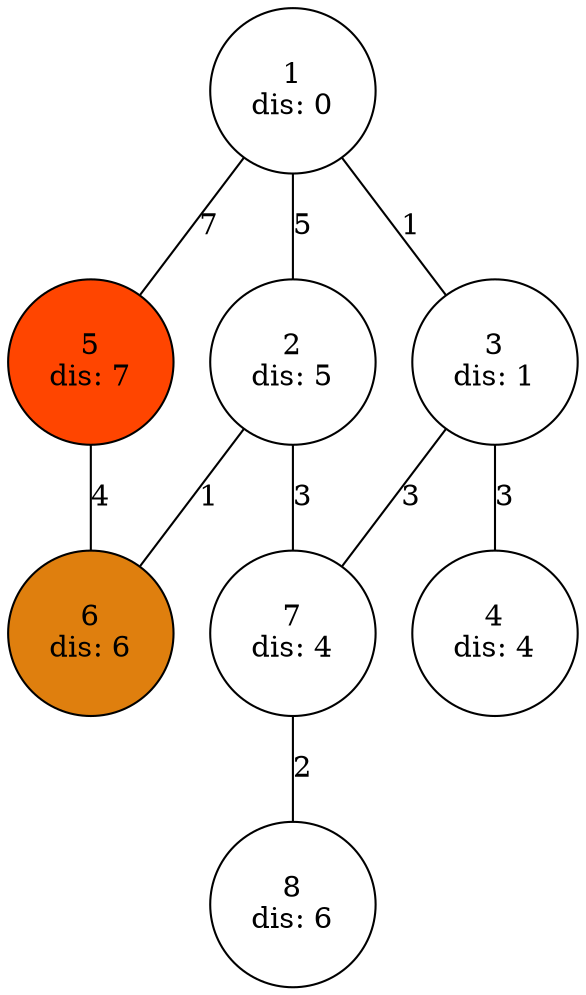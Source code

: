 graph {
   node [style="filled"]
    1 [label="1\ndis: 0" shape="circle" fillcolor="#ffffff" ]
    2 [label="2\ndis: 5" shape="circle" fillcolor="#ffffff" ]
    3 [label="3\ndis: 1" shape="circle" fillcolor="#ffffff" ]
    4 [label="4\ndis: 4" shape="circle" fillcolor="#ffffff" ]
    5 [label="5\ndis: 7" shape="circle" fillcolor="#ff4500" ]
    6 [label="6\ndis: 6" shape="circle" fillcolor="#df7f0e" ]
    7 [label="7\ndis: 4" shape="circle" fillcolor="#ffffff" ]
    8 [label="8\ndis: 6" shape="circle" fillcolor="#ffffff" ]
    1 -- 2 [label="5" color="#000000" ]
    1 -- 3 [label="1" color="#000000" ]
    1 -- 5 [label="7" color="#000000" ]
    2 -- 6 [label="1" color="#000000" ]
    2 -- 7 [label="3" color="#000000" ]
    3 -- 4 [label="3" color="#000000" ]
    3 -- 7 [label="3" color="#000000" ]
    5 -- 6 [label="4" color="#000000" ]
    7 -- 8 [label="2" color="#000000" ]
}
